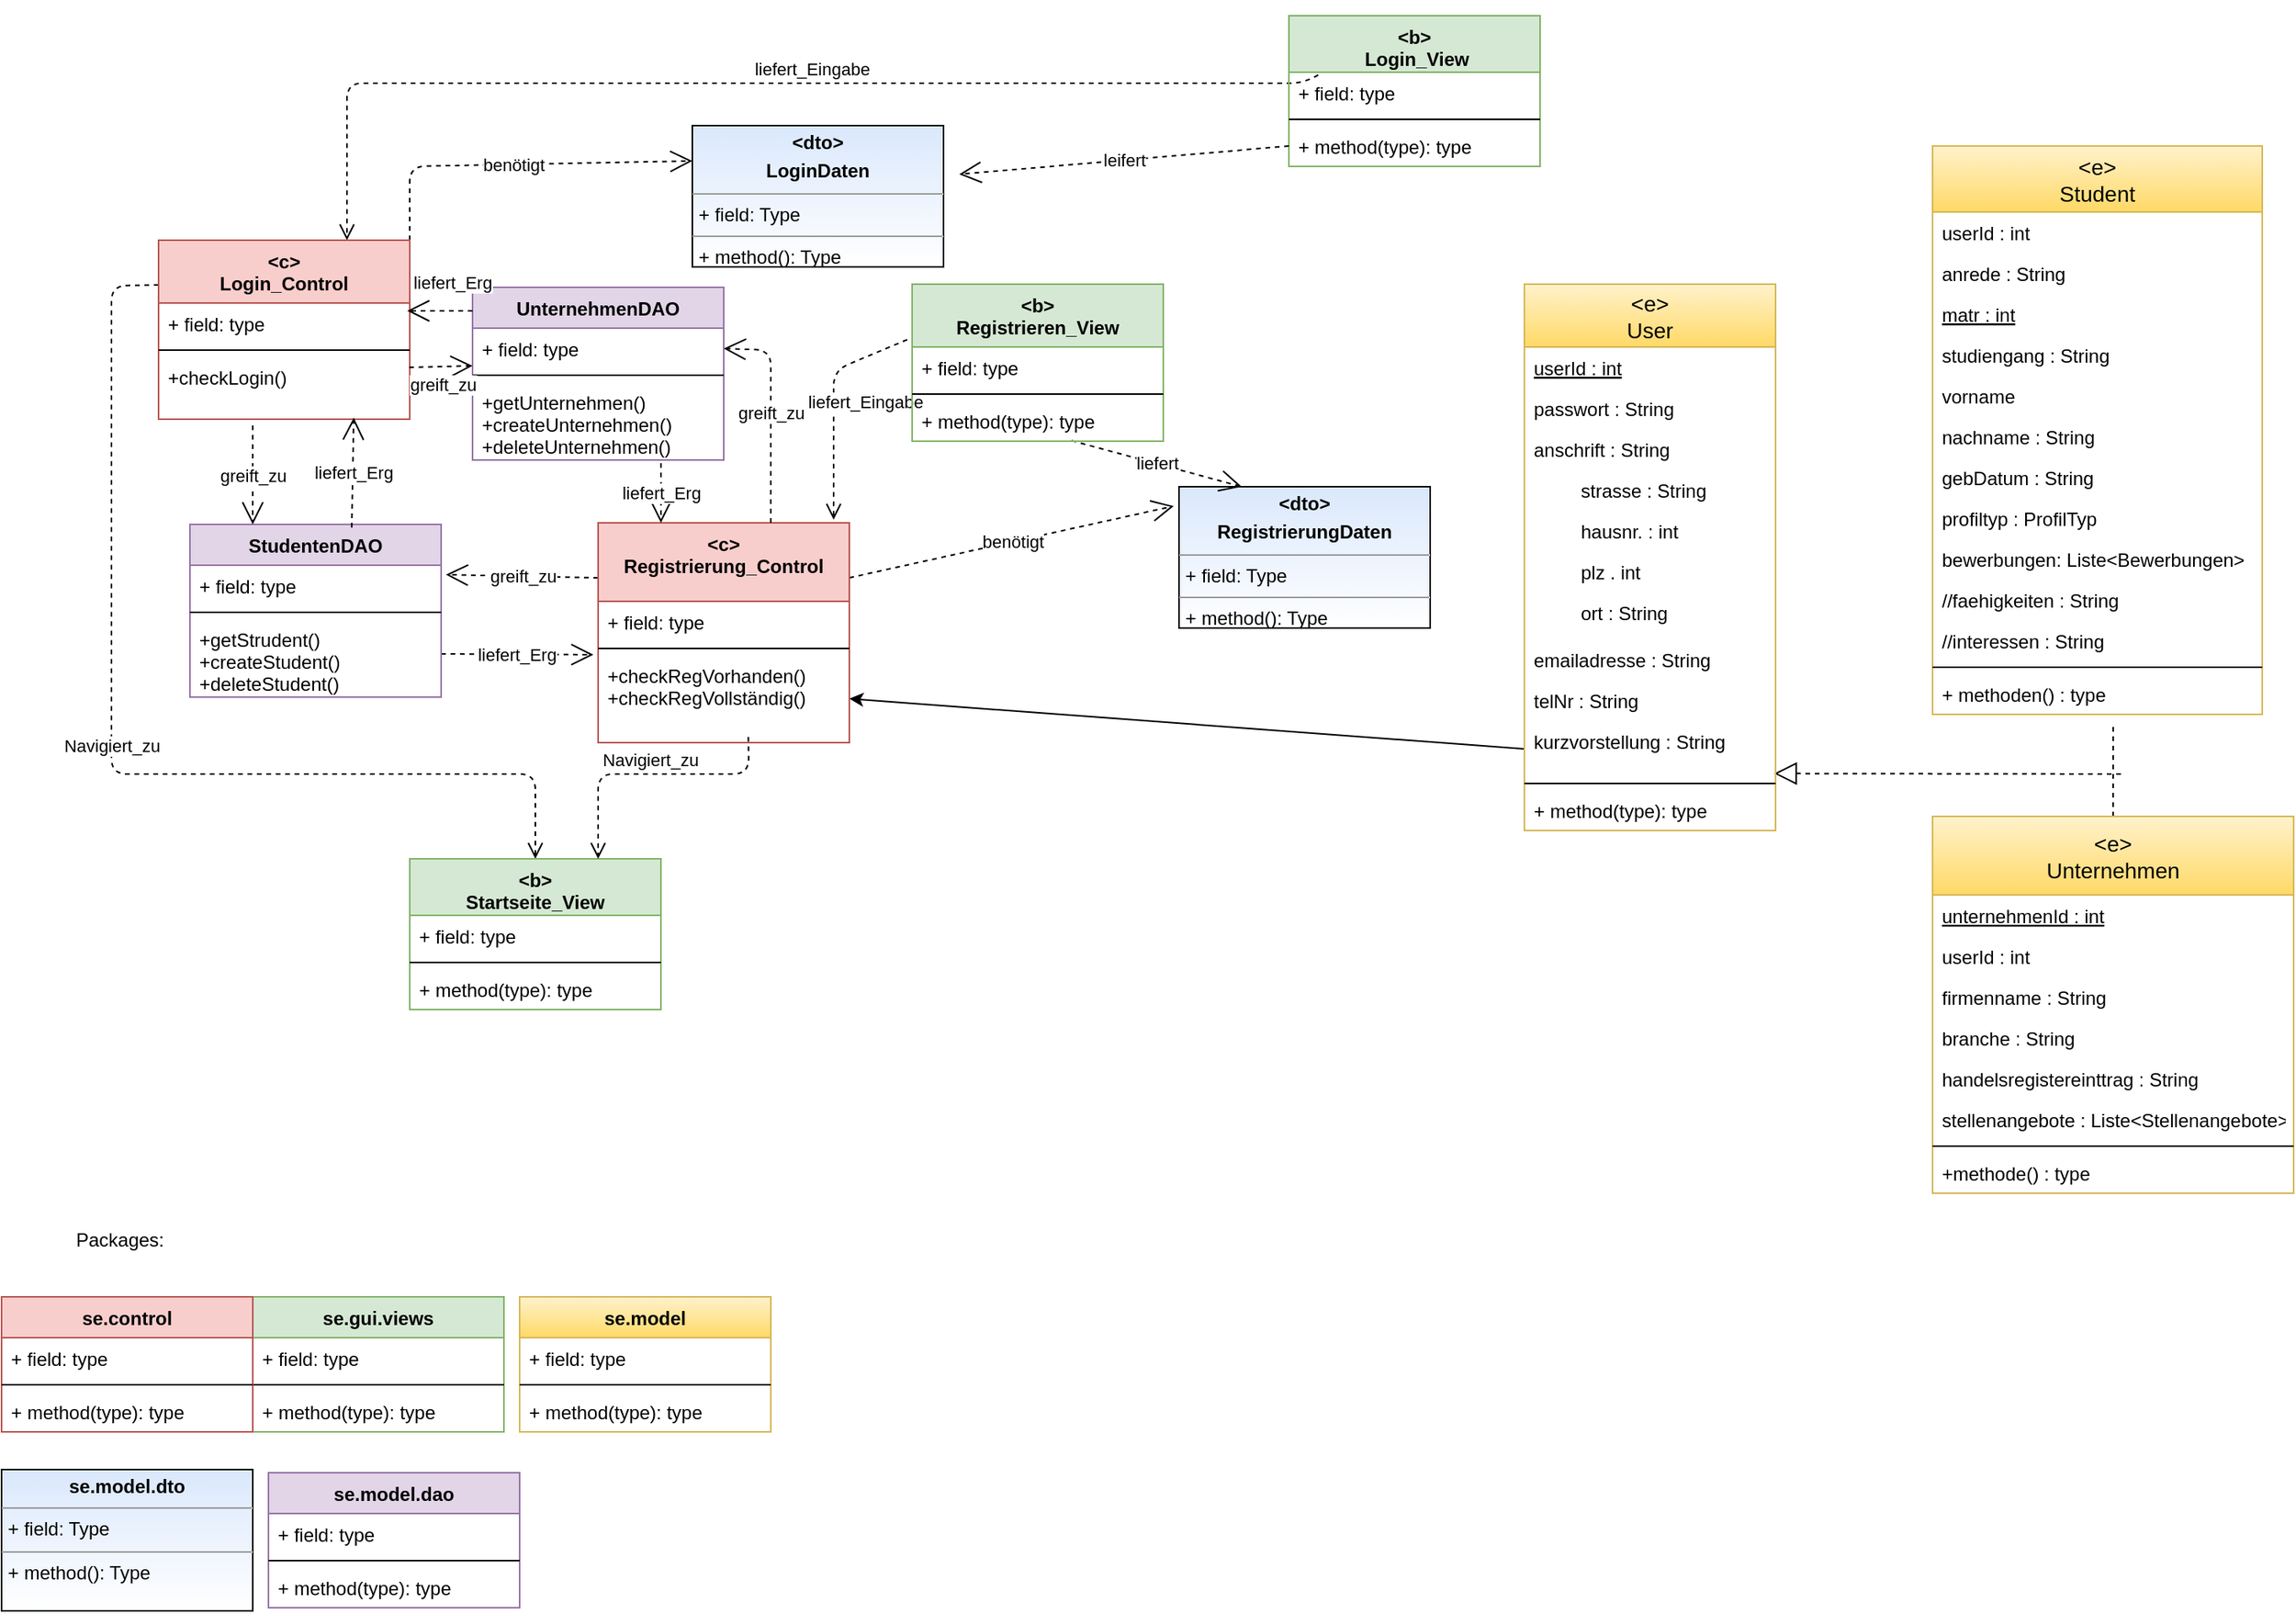 <mxfile version="14.6.10" type="github"><diagram id="pxTlINILCHUcjBvoJKog" name="Page-1"><mxGraphModel dx="2723" dy="2109" grid="1" gridSize="10" guides="1" tooltips="1" connect="1" arrows="1" fold="1" page="1" pageScale="1" pageWidth="827" pageHeight="1169" math="0" shadow="0"><root><mxCell id="0"/><mxCell id="1" parent="0"/><mxCell id="6O94oGUFuKgIluvPSHn7-4" value="liefert_Eingabe" style="html=1;verticalAlign=bottom;endArrow=open;dashed=1;endSize=8;exitX=0.015;exitY=-0.269;exitDx=0;exitDy=0;exitPerimeter=0;" parent="1" source="6O94oGUFuKgIluvPSHn7-89" edge="1"><mxGeometry x="0.136" y="20" relative="1" as="geometry"><mxPoint x="-110" y="-677" as="sourcePoint"/><mxPoint x="-260" y="-729" as="targetPoint"/><mxPoint as="offset"/><Array as="points"><mxPoint x="-260" y="-824"/></Array></mxGeometry></mxCell><mxCell id="6O94oGUFuKgIluvPSHn7-5" value="liefert_Eingabe" style="html=1;verticalAlign=bottom;endArrow=open;dashed=1;endSize=8;exitX=0.5;exitY=0;exitDx=0;exitDy=0;entryX=0.75;entryY=0;entryDx=0;entryDy=0;" parent="1" source="6O94oGUFuKgIluvPSHn7-26" target="6O94oGUFuKgIluvPSHn7-94" edge="1"><mxGeometry relative="1" as="geometry"><mxPoint x="-100" y="-726.996" as="sourcePoint"/><mxPoint x="-30" y="-611" as="targetPoint"/><Array as="points"><mxPoint x="40" y="-1007"/><mxPoint x="-570" y="-1007"/></Array></mxGeometry></mxCell><mxCell id="6O94oGUFuKgIluvPSHn7-6" value="Navigiert_zu" style="html=1;verticalAlign=bottom;endArrow=open;dashed=1;endSize=8;entryX=0.5;entryY=0;entryDx=0;entryDy=0;exitX=0;exitY=0.25;exitDx=0;exitDy=0;" parent="1" source="6O94oGUFuKgIluvPSHn7-94" target="6O94oGUFuKgIluvPSHn7-35" edge="1"><mxGeometry relative="1" as="geometry"><mxPoint x="-690" y="-837" as="sourcePoint"/><mxPoint x="-150" y="-477" as="targetPoint"/><Array as="points"><mxPoint x="-720" y="-878"/><mxPoint x="-720" y="-567"/><mxPoint x="-450" y="-567"/></Array></mxGeometry></mxCell><mxCell id="6O94oGUFuKgIluvPSHn7-14" value="Packages:" style="text;html=1;align=center;verticalAlign=middle;resizable=0;points=[];autosize=1;" parent="1" vertex="1"><mxGeometry x="-750" y="-280" width="70" height="20" as="geometry"/></mxCell><mxCell id="6O94oGUFuKgIluvPSHn7-15" value="" style="endArrow=block;dashed=1;endFill=0;endSize=12;html=1;entryX=0.994;entryY=0.935;entryDx=0;entryDy=0;entryPerimeter=0;" parent="1" target="6O94oGUFuKgIluvPSHn7-138" edge="1"><mxGeometry width="160" relative="1" as="geometry"><mxPoint x="560" y="-567" as="sourcePoint"/><mxPoint x="337.76" y="-599.674" as="targetPoint"/></mxGeometry></mxCell><mxCell id="6O94oGUFuKgIluvPSHn7-16" value="" style="endArrow=classic;html=1;exitX=0;exitY=0.5;exitDx=0;exitDy=0;entryX=1;entryY=0.5;entryDx=0;entryDy=0;" parent="1" source="6O94oGUFuKgIluvPSHn7-138" target="6O94oGUFuKgIluvPSHn7-105" edge="1"><mxGeometry width="50" height="50" relative="1" as="geometry"><mxPoint x="232.64" y="-586.398" as="sourcePoint"/><mxPoint x="-110" y="-520" as="targetPoint"/></mxGeometry></mxCell><mxCell id="6O94oGUFuKgIluvPSHn7-18" value="" style="endArrow=none;dashed=1;html=1;entryX=0.548;entryY=1.239;entryDx=0;entryDy=0;entryPerimeter=0;exitX=0.5;exitY=0;exitDx=0;exitDy=0;" parent="1" source="6O94oGUFuKgIluvPSHn7-196" target="6O94oGUFuKgIluvPSHn7-154" edge="1"><mxGeometry width="50" height="50" relative="1" as="geometry"><mxPoint x="457" y="-347" as="sourcePoint"/><mxPoint x="456.76" y="-521.416" as="targetPoint"/></mxGeometry></mxCell><mxCell id="6O94oGUFuKgIluvPSHn7-25" value="&lt;p style=&quot;margin: 0px ; margin-top: 4px ; text-align: center&quot;&gt;&lt;b&gt;&amp;lt;dto&amp;gt;&lt;/b&gt;&lt;/p&gt;&lt;p style=&quot;margin: 0px ; margin-top: 4px ; text-align: center&quot;&gt;&lt;b&gt;LoginDaten&lt;/b&gt;&lt;/p&gt;&lt;hr size=&quot;1&quot;&gt;&lt;p style=&quot;margin: 0px ; margin-left: 4px&quot;&gt;+ field: Type&lt;/p&gt;&lt;hr size=&quot;1&quot;&gt;&lt;p style=&quot;margin: 0px ; margin-left: 4px&quot;&gt;+ method(): Type&lt;/p&gt;" style="verticalAlign=top;align=left;overflow=fill;fontSize=12;fontFamily=Helvetica;html=1;fillColor=#dae8fc;gradientColor=#ffffff;gradientDirection=south;" parent="1" vertex="1"><mxGeometry x="-350" y="-980" width="160" height="90" as="geometry"/></mxCell><mxCell id="6O94oGUFuKgIluvPSHn7-26" value="&lt;b&gt;&#10; Login_View" style="swimlane;fontStyle=1;align=center;verticalAlign=top;childLayout=stackLayout;horizontal=1;startSize=36;horizontalStack=0;resizeParent=1;resizeParentMax=0;resizeLast=0;collapsible=1;marginBottom=0;fillColor=#d5e8d4;strokeColor=#82b366;" parent="1" vertex="1"><mxGeometry x="30" y="-1050" width="160" height="96" as="geometry"/></mxCell><mxCell id="6O94oGUFuKgIluvPSHn7-27" value="+ field: type" style="text;strokeColor=none;fillColor=none;align=left;verticalAlign=top;spacingLeft=4;spacingRight=4;overflow=hidden;rotatable=0;points=[[0,0.5],[1,0.5]];portConstraint=eastwest;" parent="6O94oGUFuKgIluvPSHn7-26" vertex="1"><mxGeometry y="36" width="160" height="26" as="geometry"/></mxCell><mxCell id="6O94oGUFuKgIluvPSHn7-28" value="" style="line;strokeWidth=1;fillColor=none;align=left;verticalAlign=middle;spacingTop=-1;spacingLeft=3;spacingRight=3;rotatable=0;labelPosition=right;points=[];portConstraint=eastwest;" parent="6O94oGUFuKgIluvPSHn7-26" vertex="1"><mxGeometry y="62" width="160" height="8" as="geometry"/></mxCell><mxCell id="6O94oGUFuKgIluvPSHn7-29" value="+ method(type): type" style="text;strokeColor=none;fillColor=none;align=left;verticalAlign=top;spacingLeft=4;spacingRight=4;overflow=hidden;rotatable=0;points=[[0,0.5],[1,0.5]];portConstraint=eastwest;" parent="6O94oGUFuKgIluvPSHn7-26" vertex="1"><mxGeometry y="70" width="160" height="26" as="geometry"/></mxCell><mxCell id="6O94oGUFuKgIluvPSHn7-30" value="benötigt" style="endArrow=open;endSize=12;dashed=1;html=1;entryX=0;entryY=0.25;entryDx=0;entryDy=0;exitX=1;exitY=0;exitDx=0;exitDy=0;" parent="1" source="6O94oGUFuKgIluvPSHn7-94" target="6O94oGUFuKgIluvPSHn7-25" edge="1"><mxGeometry width="160" relative="1" as="geometry"><mxPoint x="10" y="-767" as="sourcePoint"/><mxPoint x="170" y="-767" as="targetPoint"/><Array as="points"><mxPoint x="-530" y="-954"/></Array></mxGeometry></mxCell><mxCell id="6O94oGUFuKgIluvPSHn7-31" value="leifert" style="endArrow=open;endSize=12;dashed=1;html=1;exitX=0;exitY=0.5;exitDx=0;exitDy=0;" parent="1" source="6O94oGUFuKgIluvPSHn7-29" edge="1"><mxGeometry width="160" relative="1" as="geometry"><mxPoint x="10" y="-767" as="sourcePoint"/><mxPoint x="-180" y="-949" as="targetPoint"/></mxGeometry></mxCell><mxCell id="6O94oGUFuKgIluvPSHn7-32" value="&lt;p style=&quot;margin: 0px ; margin-top: 4px ; text-align: center&quot;&gt;&lt;b&gt;&amp;lt;dto&amp;gt;&lt;/b&gt;&lt;/p&gt;&lt;p style=&quot;margin: 0px ; margin-top: 4px ; text-align: center&quot;&gt;&lt;b&gt;RegistrierungDaten&lt;/b&gt;&lt;/p&gt;&lt;hr size=&quot;1&quot;&gt;&lt;p style=&quot;margin: 0px ; margin-left: 4px&quot;&gt;+ field: Type&lt;/p&gt;&lt;hr size=&quot;1&quot;&gt;&lt;p style=&quot;margin: 0px ; margin-left: 4px&quot;&gt;+ method(): Type&lt;/p&gt;" style="verticalAlign=top;align=left;overflow=fill;fontSize=12;fontFamily=Helvetica;html=1;fillColor=#dae8fc;gradientColor=#ffffff;gradientDirection=south;" parent="1" vertex="1"><mxGeometry x="-40" y="-750" width="160" height="90" as="geometry"/></mxCell><mxCell id="6O94oGUFuKgIluvPSHn7-33" value="liefert" style="endArrow=open;endSize=12;dashed=1;html=1;entryX=0.25;entryY=0;entryDx=0;entryDy=0;exitX=0.635;exitY=0.987;exitDx=0;exitDy=0;exitPerimeter=0;" parent="1" source="6O94oGUFuKgIluvPSHn7-91" target="6O94oGUFuKgIluvPSHn7-32" edge="1"><mxGeometry width="160" relative="1" as="geometry"><mxPoint x="-230" y="-717" as="sourcePoint"/><mxPoint x="-70" y="-717" as="targetPoint"/></mxGeometry></mxCell><mxCell id="6O94oGUFuKgIluvPSHn7-34" value="benötigt" style="endArrow=open;endSize=12;dashed=1;html=1;exitX=1;exitY=0.25;exitDx=0;exitDy=0;entryX=-0.021;entryY=0.137;entryDx=0;entryDy=0;entryPerimeter=0;" parent="1" source="6O94oGUFuKgIluvPSHn7-102" target="6O94oGUFuKgIluvPSHn7-32" edge="1"><mxGeometry width="160" relative="1" as="geometry"><mxPoint x="-120" y="-586.444" as="sourcePoint"/><mxPoint x="-200" y="-707" as="targetPoint"/></mxGeometry></mxCell><mxCell id="6O94oGUFuKgIluvPSHn7-35" value="&lt;b&gt;&#10;Startseite_View" style="swimlane;fontStyle=1;align=center;verticalAlign=top;childLayout=stackLayout;horizontal=1;startSize=36;horizontalStack=0;resizeParent=1;resizeParentMax=0;resizeLast=0;collapsible=1;marginBottom=0;fillColor=#d5e8d4;strokeColor=#82b366;" parent="1" vertex="1"><mxGeometry x="-530" y="-513" width="160" height="96" as="geometry"/></mxCell><mxCell id="6O94oGUFuKgIluvPSHn7-36" value="+ field: type" style="text;strokeColor=none;fillColor=none;align=left;verticalAlign=top;spacingLeft=4;spacingRight=4;overflow=hidden;rotatable=0;points=[[0,0.5],[1,0.5]];portConstraint=eastwest;" parent="6O94oGUFuKgIluvPSHn7-35" vertex="1"><mxGeometry y="36" width="160" height="26" as="geometry"/></mxCell><mxCell id="6O94oGUFuKgIluvPSHn7-37" value="" style="line;strokeWidth=1;fillColor=none;align=left;verticalAlign=middle;spacingTop=-1;spacingLeft=3;spacingRight=3;rotatable=0;labelPosition=right;points=[];portConstraint=eastwest;" parent="6O94oGUFuKgIluvPSHn7-35" vertex="1"><mxGeometry y="62" width="160" height="8" as="geometry"/></mxCell><mxCell id="6O94oGUFuKgIluvPSHn7-38" value="+ method(type): type" style="text;strokeColor=none;fillColor=none;align=left;verticalAlign=top;spacingLeft=4;spacingRight=4;overflow=hidden;rotatable=0;points=[[0,0.5],[1,0.5]];portConstraint=eastwest;" parent="6O94oGUFuKgIluvPSHn7-35" vertex="1"><mxGeometry y="70" width="160" height="26" as="geometry"/></mxCell><mxCell id="6O94oGUFuKgIluvPSHn7-59" value="Navigiert_zu" style="html=1;verticalAlign=bottom;endArrow=open;dashed=1;endSize=8;exitX=0.598;exitY=0.935;exitDx=0;exitDy=0;entryX=0.75;entryY=0;entryDx=0;entryDy=0;exitPerimeter=0;" parent="1" source="6O94oGUFuKgIluvPSHn7-105" target="6O94oGUFuKgIluvPSHn7-35" edge="1"><mxGeometry relative="1" as="geometry"><mxPoint x="-20" y="-677" as="sourcePoint"/><mxPoint x="-370" y="-517" as="targetPoint"/><Array as="points"><mxPoint x="-314" y="-567"/><mxPoint x="-410" y="-567"/></Array></mxGeometry></mxCell><mxCell id="6O94oGUFuKgIluvPSHn7-88" value="&lt;b&gt; &#10;Registrieren_View" style="swimlane;fontStyle=1;align=center;verticalAlign=top;childLayout=stackLayout;horizontal=1;startSize=40;horizontalStack=0;resizeParent=1;resizeParentMax=0;resizeLast=0;collapsible=1;marginBottom=0;fillColor=#d5e8d4;strokeColor=#82b366;" parent="1" vertex="1"><mxGeometry x="-210" y="-879" width="160" height="100" as="geometry"/></mxCell><mxCell id="6O94oGUFuKgIluvPSHn7-89" value="+ field: type" style="text;strokeColor=none;fillColor=none;align=left;verticalAlign=top;spacingLeft=4;spacingRight=4;overflow=hidden;rotatable=0;points=[[0,0.5],[1,0.5]];portConstraint=eastwest;" parent="6O94oGUFuKgIluvPSHn7-88" vertex="1"><mxGeometry y="40" width="160" height="26" as="geometry"/></mxCell><mxCell id="6O94oGUFuKgIluvPSHn7-90" value="" style="line;strokeWidth=1;fillColor=none;align=left;verticalAlign=middle;spacingTop=-1;spacingLeft=3;spacingRight=3;rotatable=0;labelPosition=right;points=[];portConstraint=eastwest;" parent="6O94oGUFuKgIluvPSHn7-88" vertex="1"><mxGeometry y="66" width="160" height="8" as="geometry"/></mxCell><mxCell id="6O94oGUFuKgIluvPSHn7-91" value="+ method(type): type" style="text;strokeColor=none;fillColor=none;align=left;verticalAlign=top;spacingLeft=4;spacingRight=4;overflow=hidden;rotatable=0;points=[[0,0.5],[1,0.5]];portConstraint=eastwest;" parent="6O94oGUFuKgIluvPSHn7-88" vertex="1"><mxGeometry y="74" width="160" height="26" as="geometry"/></mxCell><mxCell id="6O94oGUFuKgIluvPSHn7-92" value="greift_zu" style="endArrow=open;endSize=12;dashed=1;html=1;exitX=0;exitY=0.25;exitDx=0;exitDy=0;entryX=1.019;entryY=0.231;entryDx=0;entryDy=0;entryPerimeter=0;" parent="1" source="6O94oGUFuKgIluvPSHn7-102" target="6O94oGUFuKgIluvPSHn7-107" edge="1"><mxGeometry width="160" relative="1" as="geometry"><mxPoint x="-470" y="-697" as="sourcePoint"/><mxPoint x="-310" y="-697" as="targetPoint"/></mxGeometry></mxCell><mxCell id="6O94oGUFuKgIluvPSHn7-93" value="liefert_Erg" style="endArrow=open;endSize=12;dashed=1;html=1;exitX=1;exitY=0.75;exitDx=0;exitDy=0;" parent="1" source="6O94oGUFuKgIluvPSHn7-106" edge="1"><mxGeometry width="160" relative="1" as="geometry"><mxPoint x="-490" y="-647" as="sourcePoint"/><mxPoint x="-413" y="-643" as="targetPoint"/></mxGeometry></mxCell><mxCell id="6O94oGUFuKgIluvPSHn7-94" value="&lt;c&gt; &#10;Login_Control" style="swimlane;fontStyle=1;align=center;verticalAlign=top;childLayout=stackLayout;horizontal=1;startSize=40;horizontalStack=0;resizeParent=1;resizeParentMax=0;resizeLast=0;collapsible=1;marginBottom=0;fillColor=#f8cecc;strokeColor=#b85450;" parent="1" vertex="1"><mxGeometry x="-690" y="-907" width="160" height="114" as="geometry"/></mxCell><mxCell id="6O94oGUFuKgIluvPSHn7-95" value="+ field: type" style="text;strokeColor=none;fillColor=none;align=left;verticalAlign=top;spacingLeft=4;spacingRight=4;overflow=hidden;rotatable=0;points=[[0,0.5],[1,0.5]];portConstraint=eastwest;" parent="6O94oGUFuKgIluvPSHn7-94" vertex="1"><mxGeometry y="40" width="160" height="26" as="geometry"/></mxCell><mxCell id="6O94oGUFuKgIluvPSHn7-96" value="" style="line;strokeWidth=1;fillColor=none;align=left;verticalAlign=middle;spacingTop=-1;spacingLeft=3;spacingRight=3;rotatable=0;labelPosition=right;points=[];portConstraint=eastwest;" parent="6O94oGUFuKgIluvPSHn7-94" vertex="1"><mxGeometry y="66" width="160" height="8" as="geometry"/></mxCell><mxCell id="6O94oGUFuKgIluvPSHn7-97" value="+checkLogin()" style="text;strokeColor=none;fillColor=none;align=left;verticalAlign=top;spacingLeft=4;spacingRight=4;overflow=hidden;rotatable=0;points=[[0,0.5],[1,0.5]];portConstraint=eastwest;" parent="6O94oGUFuKgIluvPSHn7-94" vertex="1"><mxGeometry y="74" width="160" height="40" as="geometry"/></mxCell><mxCell id="6O94oGUFuKgIluvPSHn7-98" value="UnternehmenDAO" style="swimlane;fontStyle=1;align=center;verticalAlign=top;childLayout=stackLayout;horizontal=1;startSize=26;horizontalStack=0;resizeParent=1;resizeParentMax=0;resizeLast=0;collapsible=1;marginBottom=0;fillColor=#e1d5e7;strokeColor=#9673a6;" parent="1" vertex="1"><mxGeometry x="-490" y="-877" width="160" height="110" as="geometry"/></mxCell><mxCell id="6O94oGUFuKgIluvPSHn7-99" value="+ field: type" style="text;strokeColor=none;fillColor=none;align=left;verticalAlign=top;spacingLeft=4;spacingRight=4;overflow=hidden;rotatable=0;points=[[0,0.5],[1,0.5]];portConstraint=eastwest;" parent="6O94oGUFuKgIluvPSHn7-98" vertex="1"><mxGeometry y="26" width="160" height="26" as="geometry"/></mxCell><mxCell id="6O94oGUFuKgIluvPSHn7-100" value="" style="line;strokeWidth=1;fillColor=none;align=left;verticalAlign=middle;spacingTop=-1;spacingLeft=3;spacingRight=3;rotatable=0;labelPosition=right;points=[];portConstraint=eastwest;" parent="6O94oGUFuKgIluvPSHn7-98" vertex="1"><mxGeometry y="52" width="160" height="8" as="geometry"/></mxCell><mxCell id="6O94oGUFuKgIluvPSHn7-101" value="+getUnternehmen()&#10;+createUnternehmen()&#10;+deleteUnternehmen()" style="text;strokeColor=none;fillColor=none;align=left;verticalAlign=top;spacingLeft=4;spacingRight=4;overflow=hidden;rotatable=0;points=[[0,0.5],[1,0.5]];portConstraint=eastwest;" parent="6O94oGUFuKgIluvPSHn7-98" vertex="1"><mxGeometry y="60" width="160" height="50" as="geometry"/></mxCell><mxCell id="6O94oGUFuKgIluvPSHn7-102" value="&lt;c&gt;&#10;Registrierung_Control" style="swimlane;fontStyle=1;align=center;verticalAlign=top;childLayout=stackLayout;horizontal=1;startSize=50;horizontalStack=0;resizeParent=1;resizeParentMax=0;resizeLast=0;collapsible=1;marginBottom=0;fillColor=#f8cecc;strokeColor=#b85450;" parent="1" vertex="1"><mxGeometry x="-410" y="-727" width="160" height="140" as="geometry"/></mxCell><mxCell id="6O94oGUFuKgIluvPSHn7-103" value="+ field: type" style="text;strokeColor=none;fillColor=none;align=left;verticalAlign=top;spacingLeft=4;spacingRight=4;overflow=hidden;rotatable=0;points=[[0,0.5],[1,0.5]];portConstraint=eastwest;" parent="6O94oGUFuKgIluvPSHn7-102" vertex="1"><mxGeometry y="50" width="160" height="26" as="geometry"/></mxCell><mxCell id="6O94oGUFuKgIluvPSHn7-104" value="" style="line;strokeWidth=1;fillColor=none;align=left;verticalAlign=middle;spacingTop=-1;spacingLeft=3;spacingRight=3;rotatable=0;labelPosition=right;points=[];portConstraint=eastwest;" parent="6O94oGUFuKgIluvPSHn7-102" vertex="1"><mxGeometry y="76" width="160" height="8" as="geometry"/></mxCell><mxCell id="6O94oGUFuKgIluvPSHn7-105" value="+checkRegVorhanden()&#10;+checkRegVollständig()" style="text;strokeColor=none;fillColor=none;align=left;verticalAlign=top;spacingLeft=4;spacingRight=4;overflow=hidden;rotatable=0;points=[[0,0.5],[1,0.5]];portConstraint=eastwest;" parent="6O94oGUFuKgIluvPSHn7-102" vertex="1"><mxGeometry y="84" width="160" height="56" as="geometry"/></mxCell><mxCell id="6O94oGUFuKgIluvPSHn7-106" value="StudentenDAO" style="swimlane;fontStyle=1;align=center;verticalAlign=top;childLayout=stackLayout;horizontal=1;startSize=26;horizontalStack=0;resizeParent=1;resizeParentMax=0;resizeLast=0;collapsible=1;marginBottom=0;fillColor=#e1d5e7;strokeColor=#9673a6;" parent="1" vertex="1"><mxGeometry x="-670" y="-726" width="160" height="110" as="geometry"/></mxCell><mxCell id="6O94oGUFuKgIluvPSHn7-107" value="+ field: type" style="text;strokeColor=none;fillColor=none;align=left;verticalAlign=top;spacingLeft=4;spacingRight=4;overflow=hidden;rotatable=0;points=[[0,0.5],[1,0.5]];portConstraint=eastwest;" parent="6O94oGUFuKgIluvPSHn7-106" vertex="1"><mxGeometry y="26" width="160" height="26" as="geometry"/></mxCell><mxCell id="6O94oGUFuKgIluvPSHn7-108" value="" style="line;strokeWidth=1;fillColor=none;align=left;verticalAlign=middle;spacingTop=-1;spacingLeft=3;spacingRight=3;rotatable=0;labelPosition=right;points=[];portConstraint=eastwest;" parent="6O94oGUFuKgIluvPSHn7-106" vertex="1"><mxGeometry y="52" width="160" height="8" as="geometry"/></mxCell><mxCell id="6O94oGUFuKgIluvPSHn7-109" value="+getStrudent()&#10;+createStudent()&#10;+deleteStudent()" style="text;strokeColor=none;fillColor=none;align=left;verticalAlign=top;spacingLeft=4;spacingRight=4;overflow=hidden;rotatable=0;points=[[0,0.5],[1,0.5]];portConstraint=eastwest;" parent="6O94oGUFuKgIluvPSHn7-106" vertex="1"><mxGeometry y="60" width="160" height="50" as="geometry"/></mxCell><mxCell id="6O94oGUFuKgIluvPSHn7-110" value="greift_zu" style="endArrow=open;endSize=12;dashed=1;html=1;entryX=0.25;entryY=0;entryDx=0;entryDy=0;" parent="1" target="6O94oGUFuKgIluvPSHn7-106" edge="1"><mxGeometry width="160" relative="1" as="geometry"><mxPoint x="-630" y="-789" as="sourcePoint"/><mxPoint x="-500" y="-688.5" as="targetPoint"/></mxGeometry></mxCell><mxCell id="6O94oGUFuKgIluvPSHn7-111" value="liefert_Erg" style="endArrow=open;endSize=12;dashed=1;html=1;entryX=0.777;entryY=0.975;entryDx=0;entryDy=0;entryPerimeter=0;exitX=0.644;exitY=0.018;exitDx=0;exitDy=0;exitPerimeter=0;" parent="1" source="6O94oGUFuKgIluvPSHn7-106" target="6O94oGUFuKgIluvPSHn7-97" edge="1"><mxGeometry width="160" relative="1" as="geometry"><mxPoint x="-500" y="-633.5" as="sourcePoint"/><mxPoint x="-403.04" y="-640" as="targetPoint"/></mxGeometry></mxCell><mxCell id="6O94oGUFuKgIluvPSHn7-112" value="liefert_Erg" style="endArrow=open;endSize=12;dashed=1;html=1;entryX=0.99;entryY=0.192;entryDx=0;entryDy=0;entryPerimeter=0;" parent="1" target="6O94oGUFuKgIluvPSHn7-95" edge="1"><mxGeometry x="-0.342" y="-18" width="160" relative="1" as="geometry"><mxPoint x="-490" y="-862" as="sourcePoint"/><mxPoint x="-393.04" y="-630" as="targetPoint"/><mxPoint as="offset"/></mxGeometry></mxCell><mxCell id="6O94oGUFuKgIluvPSHn7-113" value="liefert_Erg" style="endArrow=open;endSize=12;dashed=1;html=1;entryX=0.25;entryY=0;entryDx=0;entryDy=0;" parent="1" target="6O94oGUFuKgIluvPSHn7-102" edge="1"><mxGeometry width="160" relative="1" as="geometry"><mxPoint x="-370" y="-765" as="sourcePoint"/><mxPoint x="-383.04" y="-620" as="targetPoint"/></mxGeometry></mxCell><mxCell id="6O94oGUFuKgIluvPSHn7-114" value="greift_zu" style="endArrow=open;endSize=12;dashed=1;html=1;exitX=0.998;exitY=0.175;exitDx=0;exitDy=0;exitPerimeter=0;" parent="1" source="6O94oGUFuKgIluvPSHn7-97" edge="1"><mxGeometry x="0.037" y="-12" width="160" relative="1" as="geometry"><mxPoint x="-626.4" y="-792.68" as="sourcePoint"/><mxPoint x="-490" y="-827" as="targetPoint"/><mxPoint as="offset"/></mxGeometry></mxCell><mxCell id="6O94oGUFuKgIluvPSHn7-115" value="greift_zu" style="endArrow=open;endSize=12;dashed=1;html=1;entryX=1;entryY=0.5;entryDx=0;entryDy=0;" parent="1" target="6O94oGUFuKgIluvPSHn7-99" edge="1"><mxGeometry width="160" relative="1" as="geometry"><mxPoint x="-300" y="-727" as="sourcePoint"/><mxPoint x="-610" y="-706" as="targetPoint"/><Array as="points"><mxPoint x="-300" y="-837"/></Array></mxGeometry></mxCell><mxCell id="6O94oGUFuKgIluvPSHn7-124" value="&lt;e&gt;&#10;User" style="swimlane;fontStyle=0;childLayout=stackLayout;horizontal=1;startSize=40;horizontalStack=0;resizeParent=1;resizeParentMax=0;resizeLast=0;collapsible=1;marginBottom=0;align=center;fontSize=14;fillColor=#fff2cc;strokeColor=#d6b656;gradientColor=#ffd966;" parent="1" vertex="1"><mxGeometry x="180" y="-879" width="160" height="348" as="geometry"/></mxCell><mxCell id="6O94oGUFuKgIluvPSHn7-125" value="userId : int&#10;" style="text;strokeColor=none;fillColor=none;spacingLeft=4;spacingRight=4;overflow=hidden;rotatable=0;points=[[0,0.5],[1,0.5]];portConstraint=eastwest;fontSize=12;fontStyle=4" parent="6O94oGUFuKgIluvPSHn7-124" vertex="1"><mxGeometry y="40" width="160" height="26" as="geometry"/></mxCell><mxCell id="6O94oGUFuKgIluvPSHn7-126" value="passwort : String" style="text;strokeColor=none;fillColor=none;spacingLeft=4;spacingRight=4;overflow=hidden;rotatable=0;points=[[0,0.5],[1,0.5]];portConstraint=eastwest;fontSize=12;" parent="6O94oGUFuKgIluvPSHn7-124" vertex="1"><mxGeometry y="66" width="160" height="26" as="geometry"/></mxCell><mxCell id="6O94oGUFuKgIluvPSHn7-127" value="anschrift : String" style="text;strokeColor=none;fillColor=none;spacingLeft=4;spacingRight=4;overflow=hidden;rotatable=0;points=[[0,0.5],[1,0.5]];portConstraint=eastwest;fontSize=12;" parent="6O94oGUFuKgIluvPSHn7-124" vertex="1"><mxGeometry y="92" width="160" height="26" as="geometry"/></mxCell><mxCell id="6O94oGUFuKgIluvPSHn7-128" value="strasse : String" style="shape=partialRectangle;top=0;left=0;right=0;bottom=0;align=left;verticalAlign=top;fillColor=none;spacingLeft=34;spacingRight=4;overflow=hidden;rotatable=0;points=[[0,0.5],[1,0.5]];portConstraint=eastwest;dropTarget=0;fontSize=12;" parent="6O94oGUFuKgIluvPSHn7-124" vertex="1"><mxGeometry y="118" width="160" height="26" as="geometry"/></mxCell><mxCell id="6O94oGUFuKgIluvPSHn7-129" value="" style="shape=partialRectangle;top=0;left=0;bottom=0;right=0;fillColor=none;align=left;verticalAlign=top;spacingLeft=4;spacingRight=4;overflow=hidden;rotatable=0;points=[];portConstraint=eastwest;part=1;fontSize=12;" parent="6O94oGUFuKgIluvPSHn7-128" vertex="1" connectable="0"><mxGeometry width="30" height="26" as="geometry"/></mxCell><mxCell id="6O94oGUFuKgIluvPSHn7-130" value="hausnr. : int" style="shape=partialRectangle;top=0;left=0;right=0;bottom=0;align=left;verticalAlign=top;fillColor=none;spacingLeft=34;spacingRight=4;overflow=hidden;rotatable=0;points=[[0,0.5],[1,0.5]];portConstraint=eastwest;dropTarget=0;fontSize=12;" parent="6O94oGUFuKgIluvPSHn7-124" vertex="1"><mxGeometry y="144" width="160" height="26" as="geometry"/></mxCell><mxCell id="6O94oGUFuKgIluvPSHn7-131" value="" style="shape=partialRectangle;top=0;left=0;bottom=0;right=0;fillColor=none;align=left;verticalAlign=top;spacingLeft=4;spacingRight=4;overflow=hidden;rotatable=0;points=[];portConstraint=eastwest;part=1;fontSize=12;" parent="6O94oGUFuKgIluvPSHn7-130" vertex="1" connectable="0"><mxGeometry width="30" height="26" as="geometry"/></mxCell><mxCell id="6O94oGUFuKgIluvPSHn7-132" value="plz . int" style="shape=partialRectangle;top=0;left=0;right=0;bottom=0;align=left;verticalAlign=top;fillColor=none;spacingLeft=34;spacingRight=4;overflow=hidden;rotatable=0;points=[[0,0.5],[1,0.5]];portConstraint=eastwest;dropTarget=0;fontSize=12;" parent="6O94oGUFuKgIluvPSHn7-124" vertex="1"><mxGeometry y="170" width="160" height="26" as="geometry"/></mxCell><mxCell id="6O94oGUFuKgIluvPSHn7-133" value="" style="shape=partialRectangle;top=0;left=0;bottom=0;right=0;fillColor=none;align=left;verticalAlign=top;spacingLeft=4;spacingRight=4;overflow=hidden;rotatable=0;points=[];portConstraint=eastwest;part=1;fontSize=12;" parent="6O94oGUFuKgIluvPSHn7-132" vertex="1" connectable="0"><mxGeometry width="30" height="26" as="geometry"/></mxCell><mxCell id="6O94oGUFuKgIluvPSHn7-134" value="ort : String" style="shape=partialRectangle;top=0;left=0;right=0;bottom=0;align=left;verticalAlign=top;fillColor=none;spacingLeft=34;spacingRight=4;overflow=hidden;rotatable=0;points=[[0,0.5],[1,0.5]];portConstraint=eastwest;dropTarget=0;fontSize=12;" parent="6O94oGUFuKgIluvPSHn7-124" vertex="1"><mxGeometry y="196" width="160" height="30" as="geometry"/></mxCell><mxCell id="6O94oGUFuKgIluvPSHn7-135" value="" style="shape=partialRectangle;top=0;left=0;bottom=0;right=0;fillColor=none;align=left;verticalAlign=top;spacingLeft=4;spacingRight=4;overflow=hidden;rotatable=0;points=[];portConstraint=eastwest;part=1;fontSize=12;" parent="6O94oGUFuKgIluvPSHn7-134" vertex="1" connectable="0"><mxGeometry width="30" height="30.0" as="geometry"/></mxCell><mxCell id="6O94oGUFuKgIluvPSHn7-136" value="emailadresse : String" style="text;strokeColor=none;fillColor=none;spacingLeft=4;spacingRight=4;overflow=hidden;rotatable=0;points=[[0,0.5],[1,0.5]];portConstraint=eastwest;fontSize=12;" parent="6O94oGUFuKgIluvPSHn7-124" vertex="1"><mxGeometry y="226" width="160" height="26" as="geometry"/></mxCell><mxCell id="6O94oGUFuKgIluvPSHn7-137" value="telNr : String" style="text;strokeColor=none;fillColor=none;spacingLeft=4;spacingRight=4;overflow=hidden;rotatable=0;points=[[0,0.5],[1,0.5]];portConstraint=eastwest;fontSize=12;" parent="6O94oGUFuKgIluvPSHn7-124" vertex="1"><mxGeometry y="252" width="160" height="26" as="geometry"/></mxCell><mxCell id="6O94oGUFuKgIluvPSHn7-138" value="kurzvorstellung : String" style="text;strokeColor=none;fillColor=none;spacingLeft=4;spacingRight=4;overflow=hidden;rotatable=0;points=[[0,0.5],[1,0.5]];portConstraint=eastwest;fontSize=12;" parent="6O94oGUFuKgIluvPSHn7-124" vertex="1"><mxGeometry y="278" width="160" height="36" as="geometry"/></mxCell><mxCell id="6O94oGUFuKgIluvPSHn7-139" value="" style="line;strokeWidth=1;fillColor=none;align=left;verticalAlign=middle;spacingTop=-1;spacingLeft=3;spacingRight=3;rotatable=0;labelPosition=right;points=[];portConstraint=eastwest;" parent="6O94oGUFuKgIluvPSHn7-124" vertex="1"><mxGeometry y="314" width="160" height="8" as="geometry"/></mxCell><mxCell id="6O94oGUFuKgIluvPSHn7-140" value="+ method(type): type" style="text;strokeColor=none;fillColor=none;align=left;verticalAlign=top;spacingLeft=4;spacingRight=4;overflow=hidden;rotatable=0;points=[[0,0.5],[1,0.5]];portConstraint=eastwest;" parent="6O94oGUFuKgIluvPSHn7-124" vertex="1"><mxGeometry y="322" width="160" height="26" as="geometry"/></mxCell><mxCell id="6O94oGUFuKgIluvPSHn7-141" value="&lt;e&gt;&#10;Student" style="swimlane;fontStyle=0;childLayout=stackLayout;horizontal=1;startSize=42;horizontalStack=0;resizeParent=1;resizeParentMax=0;resizeLast=0;collapsible=1;marginBottom=0;align=center;fontSize=14;fillColor=#fff2cc;strokeColor=#d6b656;gradientColor=#ffd966;" parent="1" vertex="1"><mxGeometry x="440" y="-967" width="210" height="362" as="geometry"><mxRectangle x="80" y="640" width="80" height="22" as="alternateBounds"/></mxGeometry></mxCell><mxCell id="6O94oGUFuKgIluvPSHn7-142" value="userId : int" style="text;strokeColor=none;fillColor=none;spacingLeft=4;spacingRight=4;overflow=hidden;rotatable=0;points=[[0,0.5],[1,0.5]];portConstraint=eastwest;fontSize=12;" parent="6O94oGUFuKgIluvPSHn7-141" vertex="1"><mxGeometry y="42" width="210" height="26" as="geometry"/></mxCell><mxCell id="6O94oGUFuKgIluvPSHn7-143" value="anrede : String" style="text;strokeColor=none;fillColor=none;spacingLeft=4;spacingRight=4;overflow=hidden;rotatable=0;points=[[0,0.5],[1,0.5]];portConstraint=eastwest;fontSize=12;" parent="6O94oGUFuKgIluvPSHn7-141" vertex="1"><mxGeometry y="68" width="210" height="26" as="geometry"/></mxCell><mxCell id="6O94oGUFuKgIluvPSHn7-144" value="matr : int" style="text;strokeColor=none;fillColor=none;spacingLeft=4;spacingRight=4;overflow=hidden;rotatable=0;points=[[0,0.5],[1,0.5]];portConstraint=eastwest;fontSize=12;fontStyle=4" parent="6O94oGUFuKgIluvPSHn7-141" vertex="1"><mxGeometry y="94" width="210" height="26" as="geometry"/></mxCell><mxCell id="6O94oGUFuKgIluvPSHn7-145" value="studiengang : String" style="text;strokeColor=none;fillColor=none;spacingLeft=4;spacingRight=4;overflow=hidden;rotatable=0;points=[[0,0.5],[1,0.5]];portConstraint=eastwest;fontSize=12;" parent="6O94oGUFuKgIluvPSHn7-141" vertex="1"><mxGeometry y="120" width="210" height="26" as="geometry"/></mxCell><mxCell id="6O94oGUFuKgIluvPSHn7-146" value="vorname" style="text;strokeColor=none;fillColor=none;spacingLeft=4;spacingRight=4;overflow=hidden;rotatable=0;points=[[0,0.5],[1,0.5]];portConstraint=eastwest;fontSize=12;" parent="6O94oGUFuKgIluvPSHn7-141" vertex="1"><mxGeometry y="146" width="210" height="26" as="geometry"/></mxCell><mxCell id="6O94oGUFuKgIluvPSHn7-147" value="nachname : String" style="text;strokeColor=none;fillColor=none;spacingLeft=4;spacingRight=4;overflow=hidden;rotatable=0;points=[[0,0.5],[1,0.5]];portConstraint=eastwest;fontSize=12;" parent="6O94oGUFuKgIluvPSHn7-141" vertex="1"><mxGeometry y="172" width="210" height="26" as="geometry"/></mxCell><mxCell id="6O94oGUFuKgIluvPSHn7-148" value="gebDatum : String" style="text;strokeColor=none;fillColor=none;spacingLeft=4;spacingRight=4;overflow=hidden;rotatable=0;points=[[0,0.5],[1,0.5]];portConstraint=eastwest;fontSize=12;" parent="6O94oGUFuKgIluvPSHn7-141" vertex="1"><mxGeometry y="198" width="210" height="26" as="geometry"/></mxCell><mxCell id="6O94oGUFuKgIluvPSHn7-149" value="profiltyp : ProfilTyp" style="text;strokeColor=none;fillColor=none;spacingLeft=4;spacingRight=4;overflow=hidden;rotatable=0;points=[[0,0.5],[1,0.5]];portConstraint=eastwest;fontSize=12;" parent="6O94oGUFuKgIluvPSHn7-141" vertex="1"><mxGeometry y="224" width="210" height="26" as="geometry"/></mxCell><mxCell id="6O94oGUFuKgIluvPSHn7-150" value="bewerbungen: Liste&lt;Bewerbungen&gt;" style="text;strokeColor=none;fillColor=none;spacingLeft=4;spacingRight=4;overflow=hidden;rotatable=0;points=[[0,0.5],[1,0.5]];portConstraint=eastwest;fontSize=12;" parent="6O94oGUFuKgIluvPSHn7-141" vertex="1"><mxGeometry y="250" width="210" height="26" as="geometry"/></mxCell><mxCell id="6O94oGUFuKgIluvPSHn7-151" value="//faehigkeiten : String" style="text;strokeColor=none;fillColor=none;spacingLeft=4;spacingRight=4;overflow=hidden;rotatable=0;points=[[0,0.5],[1,0.5]];portConstraint=eastwest;fontSize=12;" parent="6O94oGUFuKgIluvPSHn7-141" vertex="1"><mxGeometry y="276" width="210" height="26" as="geometry"/></mxCell><mxCell id="6O94oGUFuKgIluvPSHn7-152" value="//interessen : String" style="text;strokeColor=none;fillColor=none;spacingLeft=4;spacingRight=4;overflow=hidden;rotatable=0;points=[[0,0.5],[1,0.5]];portConstraint=eastwest;fontSize=12;" parent="6O94oGUFuKgIluvPSHn7-141" vertex="1"><mxGeometry y="302" width="210" height="26" as="geometry"/></mxCell><mxCell id="6O94oGUFuKgIluvPSHn7-153" value="" style="line;strokeWidth=1;fillColor=none;align=left;verticalAlign=middle;spacingTop=-1;spacingLeft=3;spacingRight=3;rotatable=0;labelPosition=right;points=[];portConstraint=eastwest;fontSize=12;" parent="6O94oGUFuKgIluvPSHn7-141" vertex="1"><mxGeometry y="328" width="210" height="8" as="geometry"/></mxCell><mxCell id="6O94oGUFuKgIluvPSHn7-154" value="+ methoden() : type" style="text;strokeColor=none;fillColor=none;spacingLeft=4;spacingRight=4;overflow=hidden;rotatable=0;points=[[0,0.5],[1,0.5]];portConstraint=eastwest;fontSize=12;" parent="6O94oGUFuKgIluvPSHn7-141" vertex="1"><mxGeometry y="336" width="210" height="26" as="geometry"/></mxCell><mxCell id="6O94oGUFuKgIluvPSHn7-171" value="&lt;p style=&quot;margin: 0px ; margin-top: 4px ; text-align: center&quot;&gt;&lt;b&gt;se.model.dto&lt;/b&gt;&lt;/p&gt;&lt;hr size=&quot;1&quot;&gt;&lt;p style=&quot;margin: 0px ; margin-left: 4px&quot;&gt;+ field: Type&lt;/p&gt;&lt;hr size=&quot;1&quot;&gt;&lt;p style=&quot;margin: 0px ; margin-left: 4px&quot;&gt;+ method(): Type&lt;/p&gt;" style="verticalAlign=top;align=left;overflow=fill;fontSize=12;fontFamily=Helvetica;html=1;fillColor=#dae8fc;gradientColor=#ffffff;gradientDirection=south;" parent="1" vertex="1"><mxGeometry x="-790" y="-124" width="160" height="90" as="geometry"/></mxCell><mxCell id="6O94oGUFuKgIluvPSHn7-196" value="&lt;e&gt;&#10;Unternehmen" style="swimlane;fontStyle=0;childLayout=stackLayout;horizontal=1;startSize=50;horizontalStack=0;resizeParent=1;resizeParentMax=0;resizeLast=0;collapsible=1;marginBottom=0;align=center;fontSize=14;fillColor=#fff2cc;strokeColor=#d6b656;gradientColor=#ffd966;" parent="1" vertex="1"><mxGeometry x="440" y="-540" width="230" height="240" as="geometry"/></mxCell><mxCell id="6O94oGUFuKgIluvPSHn7-197" value="unternehmenId : int" style="text;strokeColor=none;fillColor=none;spacingLeft=4;spacingRight=4;overflow=hidden;rotatable=0;points=[[0,0.5],[1,0.5]];portConstraint=eastwest;fontSize=12;fontStyle=4" parent="6O94oGUFuKgIluvPSHn7-196" vertex="1"><mxGeometry y="50" width="230" height="26" as="geometry"/></mxCell><mxCell id="6O94oGUFuKgIluvPSHn7-198" value="userId : int" style="text;strokeColor=none;fillColor=none;spacingLeft=4;spacingRight=4;overflow=hidden;rotatable=0;points=[[0,0.5],[1,0.5]];portConstraint=eastwest;fontSize=12;" parent="6O94oGUFuKgIluvPSHn7-196" vertex="1"><mxGeometry y="76" width="230" height="26" as="geometry"/></mxCell><mxCell id="6O94oGUFuKgIluvPSHn7-199" value="firmenname : String" style="text;strokeColor=none;fillColor=none;spacingLeft=4;spacingRight=4;overflow=hidden;rotatable=0;points=[[0,0.5],[1,0.5]];portConstraint=eastwest;fontSize=12;" parent="6O94oGUFuKgIluvPSHn7-196" vertex="1"><mxGeometry y="102" width="230" height="26" as="geometry"/></mxCell><mxCell id="6O94oGUFuKgIluvPSHn7-200" value="branche : String" style="text;strokeColor=none;fillColor=none;spacingLeft=4;spacingRight=4;overflow=hidden;rotatable=0;points=[[0,0.5],[1,0.5]];portConstraint=eastwest;fontSize=12;" parent="6O94oGUFuKgIluvPSHn7-196" vertex="1"><mxGeometry y="128" width="230" height="26" as="geometry"/></mxCell><mxCell id="6O94oGUFuKgIluvPSHn7-201" value="handelsregistereinttrag : String" style="text;strokeColor=none;fillColor=none;spacingLeft=4;spacingRight=4;overflow=hidden;rotatable=0;points=[[0,0.5],[1,0.5]];portConstraint=eastwest;fontSize=12;" parent="6O94oGUFuKgIluvPSHn7-196" vertex="1"><mxGeometry y="154" width="230" height="26" as="geometry"/></mxCell><mxCell id="6O94oGUFuKgIluvPSHn7-202" value="stellenangebote : Liste&lt;Stellenangebote&gt;" style="text;strokeColor=none;fillColor=none;spacingLeft=4;spacingRight=4;overflow=hidden;rotatable=0;points=[[0,0.5],[1,0.5]];portConstraint=eastwest;fontSize=12;" parent="6O94oGUFuKgIluvPSHn7-196" vertex="1"><mxGeometry y="180" width="230" height="26" as="geometry"/></mxCell><mxCell id="6O94oGUFuKgIluvPSHn7-203" value="" style="line;strokeWidth=1;fillColor=none;align=left;verticalAlign=middle;spacingTop=-1;spacingLeft=3;spacingRight=3;rotatable=0;labelPosition=right;points=[];portConstraint=eastwest;" parent="6O94oGUFuKgIluvPSHn7-196" vertex="1"><mxGeometry y="206" width="230" height="8" as="geometry"/></mxCell><mxCell id="6O94oGUFuKgIluvPSHn7-204" value="+methode() : type" style="text;strokeColor=none;fillColor=none;spacingLeft=4;spacingRight=4;overflow=hidden;rotatable=0;points=[[0,0.5],[1,0.5]];portConstraint=eastwest;fontSize=12;" parent="6O94oGUFuKgIluvPSHn7-196" vertex="1"><mxGeometry y="214" width="230" height="26" as="geometry"/></mxCell><mxCell id="6O94oGUFuKgIluvPSHn7-213" value="se.model" style="swimlane;fontStyle=1;align=center;verticalAlign=top;childLayout=stackLayout;horizontal=1;startSize=26;horizontalStack=0;resizeParent=1;resizeParentMax=0;resizeLast=0;collapsible=1;marginBottom=0;fillColor=#fff2cc;strokeColor=#d6b656;gradientColor=#ffd966;" parent="1" vertex="1"><mxGeometry x="-460" y="-234" width="160" height="86" as="geometry"/></mxCell><mxCell id="6O94oGUFuKgIluvPSHn7-214" value="+ field: type" style="text;strokeColor=none;fillColor=none;align=left;verticalAlign=top;spacingLeft=4;spacingRight=4;overflow=hidden;rotatable=0;points=[[0,0.5],[1,0.5]];portConstraint=eastwest;" parent="6O94oGUFuKgIluvPSHn7-213" vertex="1"><mxGeometry y="26" width="160" height="26" as="geometry"/></mxCell><mxCell id="6O94oGUFuKgIluvPSHn7-215" value="" style="line;strokeWidth=1;fillColor=none;align=left;verticalAlign=middle;spacingTop=-1;spacingLeft=3;spacingRight=3;rotatable=0;labelPosition=right;points=[];portConstraint=eastwest;" parent="6O94oGUFuKgIluvPSHn7-213" vertex="1"><mxGeometry y="52" width="160" height="8" as="geometry"/></mxCell><mxCell id="6O94oGUFuKgIluvPSHn7-216" value="+ method(type): type" style="text;strokeColor=none;fillColor=none;align=left;verticalAlign=top;spacingLeft=4;spacingRight=4;overflow=hidden;rotatable=0;points=[[0,0.5],[1,0.5]];portConstraint=eastwest;" parent="6O94oGUFuKgIluvPSHn7-213" vertex="1"><mxGeometry y="60" width="160" height="26" as="geometry"/></mxCell><mxCell id="6O94oGUFuKgIluvPSHn7-217" value="se.gui.views" style="swimlane;fontStyle=1;align=center;verticalAlign=top;childLayout=stackLayout;horizontal=1;startSize=26;horizontalStack=0;resizeParent=1;resizeParentMax=0;resizeLast=0;collapsible=1;marginBottom=0;fillColor=#d5e8d4;strokeColor=#82b366;" parent="1" vertex="1"><mxGeometry x="-630" y="-234" width="160" height="86" as="geometry"/></mxCell><mxCell id="6O94oGUFuKgIluvPSHn7-218" value="+ field: type" style="text;strokeColor=none;fillColor=none;align=left;verticalAlign=top;spacingLeft=4;spacingRight=4;overflow=hidden;rotatable=0;points=[[0,0.5],[1,0.5]];portConstraint=eastwest;" parent="6O94oGUFuKgIluvPSHn7-217" vertex="1"><mxGeometry y="26" width="160" height="26" as="geometry"/></mxCell><mxCell id="6O94oGUFuKgIluvPSHn7-219" value="" style="line;strokeWidth=1;fillColor=none;align=left;verticalAlign=middle;spacingTop=-1;spacingLeft=3;spacingRight=3;rotatable=0;labelPosition=right;points=[];portConstraint=eastwest;" parent="6O94oGUFuKgIluvPSHn7-217" vertex="1"><mxGeometry y="52" width="160" height="8" as="geometry"/></mxCell><mxCell id="6O94oGUFuKgIluvPSHn7-220" value="+ method(type): type" style="text;strokeColor=none;fillColor=none;align=left;verticalAlign=top;spacingLeft=4;spacingRight=4;overflow=hidden;rotatable=0;points=[[0,0.5],[1,0.5]];portConstraint=eastwest;" parent="6O94oGUFuKgIluvPSHn7-217" vertex="1"><mxGeometry y="60" width="160" height="26" as="geometry"/></mxCell><mxCell id="6O94oGUFuKgIluvPSHn7-221" value="se.model.dao" style="swimlane;fontStyle=1;align=center;verticalAlign=top;childLayout=stackLayout;horizontal=1;startSize=26;horizontalStack=0;resizeParent=1;resizeParentMax=0;resizeLast=0;collapsible=1;marginBottom=0;fillColor=#e1d5e7;strokeColor=#9673a6;" parent="1" vertex="1"><mxGeometry x="-620" y="-122" width="160" height="86" as="geometry"/></mxCell><mxCell id="6O94oGUFuKgIluvPSHn7-222" value="+ field: type" style="text;strokeColor=none;fillColor=none;align=left;verticalAlign=top;spacingLeft=4;spacingRight=4;overflow=hidden;rotatable=0;points=[[0,0.5],[1,0.5]];portConstraint=eastwest;" parent="6O94oGUFuKgIluvPSHn7-221" vertex="1"><mxGeometry y="26" width="160" height="26" as="geometry"/></mxCell><mxCell id="6O94oGUFuKgIluvPSHn7-223" value="" style="line;strokeWidth=1;fillColor=none;align=left;verticalAlign=middle;spacingTop=-1;spacingLeft=3;spacingRight=3;rotatable=0;labelPosition=right;points=[];portConstraint=eastwest;" parent="6O94oGUFuKgIluvPSHn7-221" vertex="1"><mxGeometry y="52" width="160" height="8" as="geometry"/></mxCell><mxCell id="6O94oGUFuKgIluvPSHn7-224" value="+ method(type): type" style="text;strokeColor=none;fillColor=none;align=left;verticalAlign=top;spacingLeft=4;spacingRight=4;overflow=hidden;rotatable=0;points=[[0,0.5],[1,0.5]];portConstraint=eastwest;" parent="6O94oGUFuKgIluvPSHn7-221" vertex="1"><mxGeometry y="60" width="160" height="26" as="geometry"/></mxCell><mxCell id="6O94oGUFuKgIluvPSHn7-225" value="se.control" style="swimlane;fontStyle=1;align=center;verticalAlign=top;childLayout=stackLayout;horizontal=1;startSize=26;horizontalStack=0;resizeParent=1;resizeParentMax=0;resizeLast=0;collapsible=1;marginBottom=0;fillColor=#f8cecc;strokeColor=#b85450;" parent="1" vertex="1"><mxGeometry x="-790" y="-234" width="160" height="86" as="geometry"/></mxCell><mxCell id="6O94oGUFuKgIluvPSHn7-226" value="+ field: type" style="text;strokeColor=none;fillColor=none;align=left;verticalAlign=top;spacingLeft=4;spacingRight=4;overflow=hidden;rotatable=0;points=[[0,0.5],[1,0.5]];portConstraint=eastwest;" parent="6O94oGUFuKgIluvPSHn7-225" vertex="1"><mxGeometry y="26" width="160" height="26" as="geometry"/></mxCell><mxCell id="6O94oGUFuKgIluvPSHn7-227" value="" style="line;strokeWidth=1;fillColor=none;align=left;verticalAlign=middle;spacingTop=-1;spacingLeft=3;spacingRight=3;rotatable=0;labelPosition=right;points=[];portConstraint=eastwest;" parent="6O94oGUFuKgIluvPSHn7-225" vertex="1"><mxGeometry y="52" width="160" height="8" as="geometry"/></mxCell><mxCell id="6O94oGUFuKgIluvPSHn7-228" value="+ method(type): type" style="text;strokeColor=none;fillColor=none;align=left;verticalAlign=top;spacingLeft=4;spacingRight=4;overflow=hidden;rotatable=0;points=[[0,0.5],[1,0.5]];portConstraint=eastwest;" parent="6O94oGUFuKgIluvPSHn7-225" vertex="1"><mxGeometry y="60" width="160" height="26" as="geometry"/></mxCell></root></mxGraphModel></diagram></mxfile>